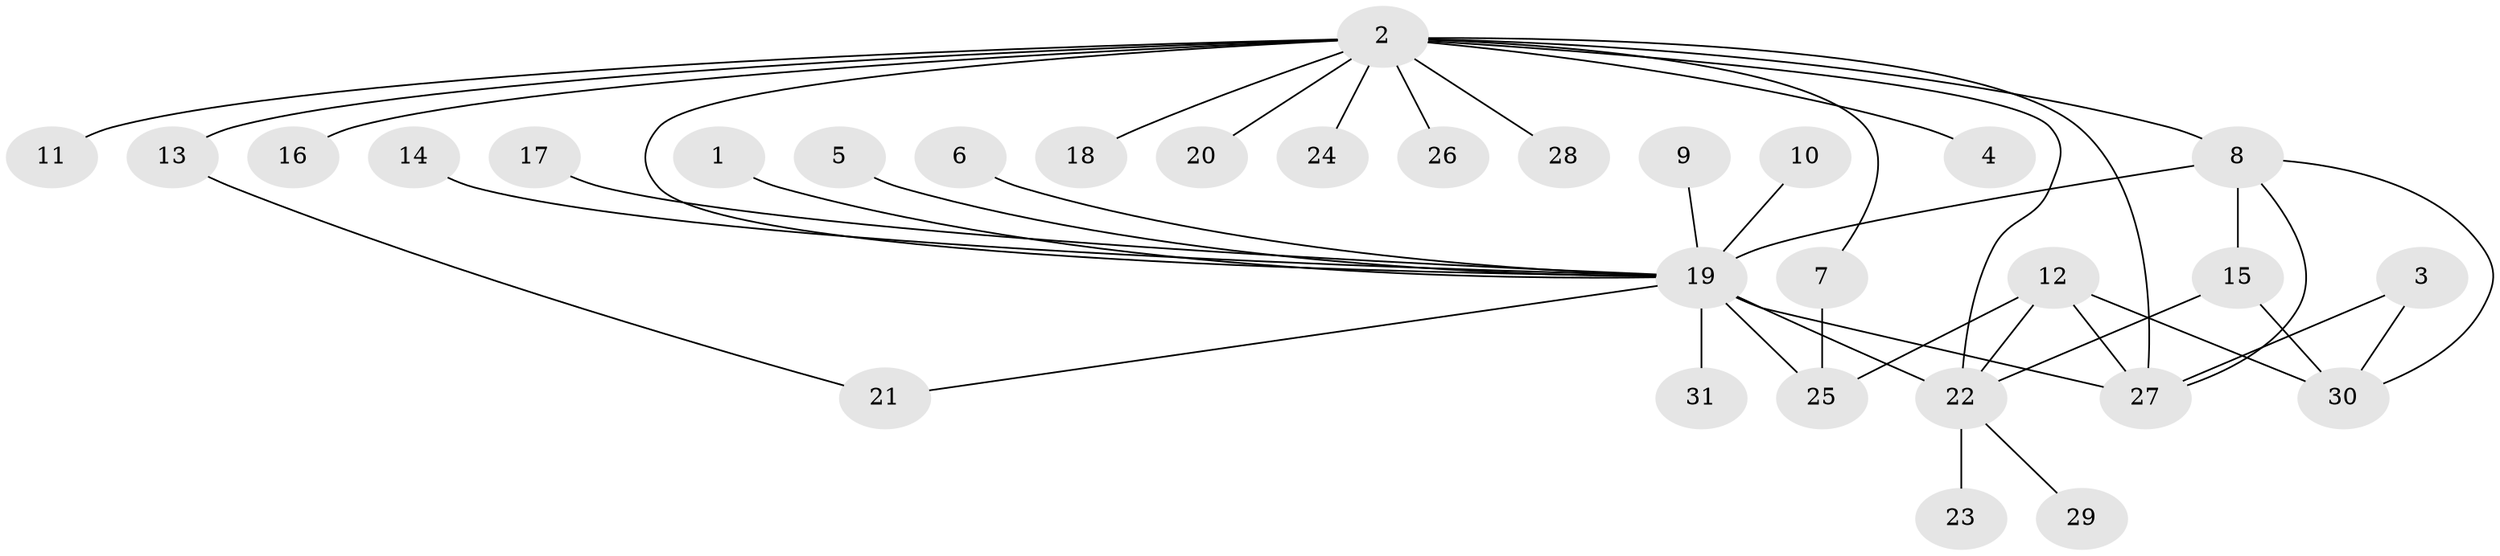 // original degree distribution, {20: 0.017543859649122806, 2: 0.3333333333333333, 5: 0.07017543859649122, 9: 0.017543859649122806, 7: 0.017543859649122806, 28: 0.017543859649122806, 4: 0.05263157894736842, 1: 0.3684210526315789, 8: 0.017543859649122806, 3: 0.08771929824561403}
// Generated by graph-tools (version 1.1) at 2025/25/03/09/25 03:25:58]
// undirected, 31 vertices, 42 edges
graph export_dot {
graph [start="1"]
  node [color=gray90,style=filled];
  1;
  2;
  3;
  4;
  5;
  6;
  7;
  8;
  9;
  10;
  11;
  12;
  13;
  14;
  15;
  16;
  17;
  18;
  19;
  20;
  21;
  22;
  23;
  24;
  25;
  26;
  27;
  28;
  29;
  30;
  31;
  1 -- 19 [weight=1.0];
  2 -- 4 [weight=1.0];
  2 -- 7 [weight=1.0];
  2 -- 8 [weight=1.0];
  2 -- 11 [weight=1.0];
  2 -- 13 [weight=2.0];
  2 -- 16 [weight=1.0];
  2 -- 18 [weight=1.0];
  2 -- 19 [weight=1.0];
  2 -- 20 [weight=1.0];
  2 -- 22 [weight=1.0];
  2 -- 24 [weight=1.0];
  2 -- 26 [weight=1.0];
  2 -- 27 [weight=2.0];
  2 -- 28 [weight=1.0];
  3 -- 27 [weight=1.0];
  3 -- 30 [weight=1.0];
  5 -- 19 [weight=1.0];
  6 -- 19 [weight=1.0];
  7 -- 25 [weight=2.0];
  8 -- 15 [weight=1.0];
  8 -- 19 [weight=1.0];
  8 -- 27 [weight=1.0];
  8 -- 30 [weight=1.0];
  9 -- 19 [weight=1.0];
  10 -- 19 [weight=1.0];
  12 -- 22 [weight=1.0];
  12 -- 25 [weight=1.0];
  12 -- 27 [weight=1.0];
  12 -- 30 [weight=1.0];
  13 -- 21 [weight=1.0];
  14 -- 19 [weight=1.0];
  15 -- 22 [weight=1.0];
  15 -- 30 [weight=1.0];
  17 -- 19 [weight=1.0];
  19 -- 21 [weight=1.0];
  19 -- 22 [weight=2.0];
  19 -- 25 [weight=3.0];
  19 -- 27 [weight=2.0];
  19 -- 31 [weight=1.0];
  22 -- 23 [weight=2.0];
  22 -- 29 [weight=1.0];
}
